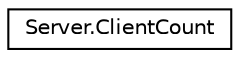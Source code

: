 digraph "Graphical Class Hierarchy"
{
  edge [fontname="Helvetica",fontsize="10",labelfontname="Helvetica",labelfontsize="10"];
  node [fontname="Helvetica",fontsize="10",shape=record];
  rankdir="LR";
  Node1 [label="Server.ClientCount",height=0.2,width=0.4,color="black", fillcolor="white", style="filled",URL="$classServer_1_1ClientCount.html"];
}
